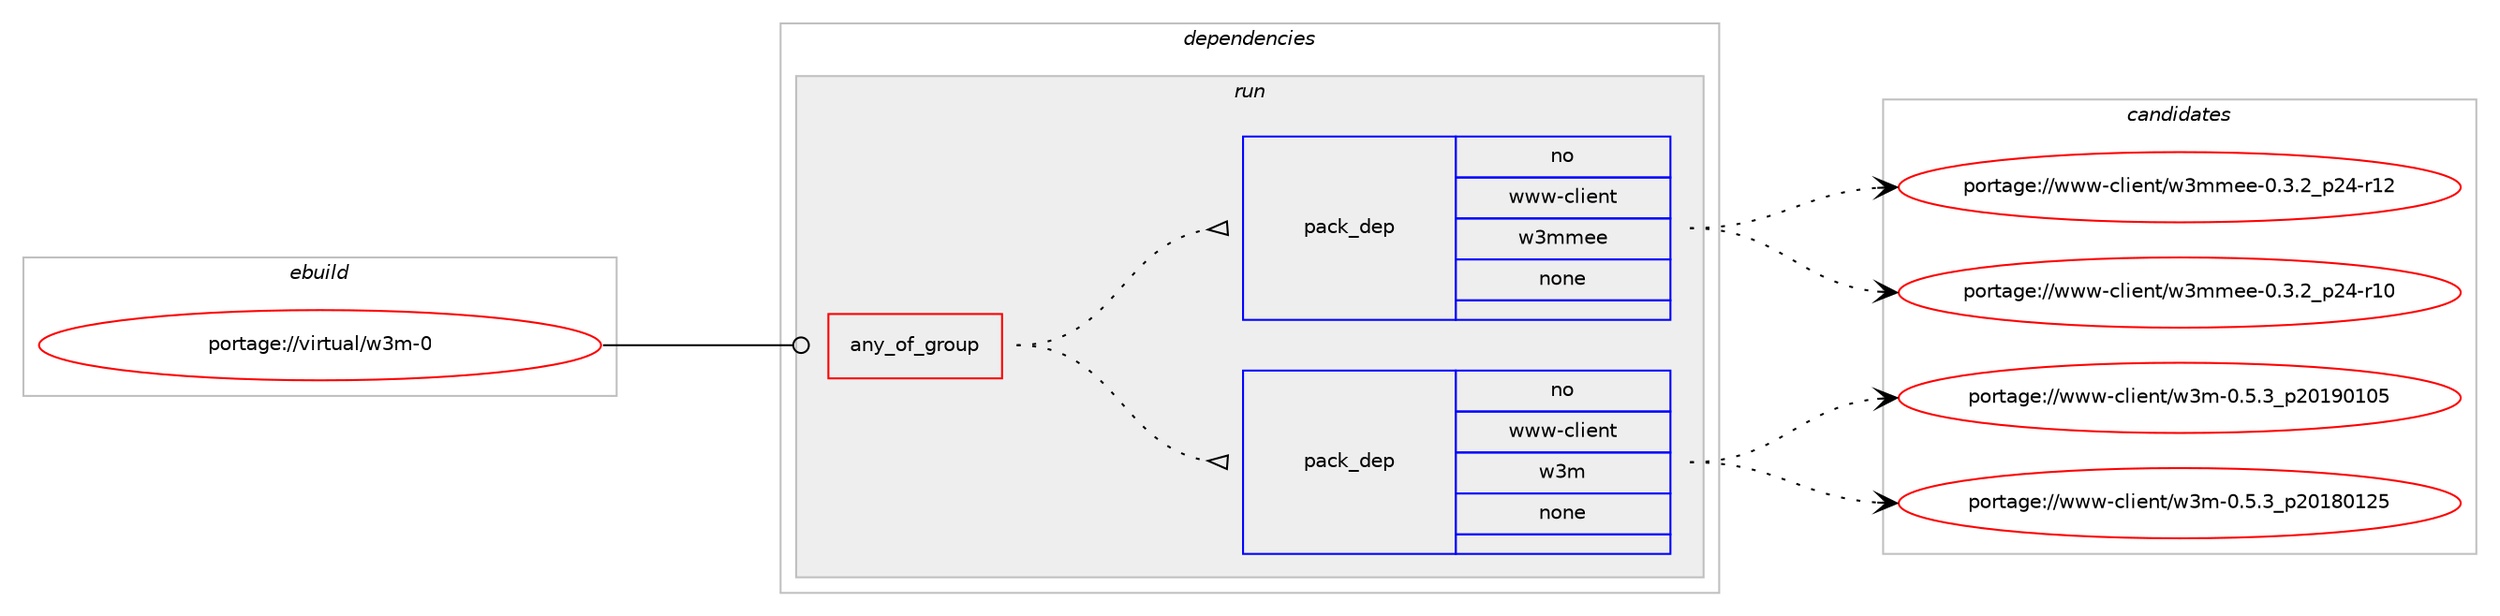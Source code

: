 digraph prolog {

# *************
# Graph options
# *************

newrank=true;
concentrate=true;
compound=true;
graph [rankdir=LR,fontname=Helvetica,fontsize=10,ranksep=1.5];#, ranksep=2.5, nodesep=0.2];
edge  [arrowhead=vee];
node  [fontname=Helvetica,fontsize=10];

# **********
# The ebuild
# **********

subgraph cluster_leftcol {
color=gray;
rank=same;
label=<<i>ebuild</i>>;
id [label="portage://virtual/w3m-0", color=red, width=4, href="../virtual/w3m-0.svg"];
}

# ****************
# The dependencies
# ****************

subgraph cluster_midcol {
color=gray;
label=<<i>dependencies</i>>;
subgraph cluster_compile {
fillcolor="#eeeeee";
style=filled;
label=<<i>compile</i>>;
}
subgraph cluster_compileandrun {
fillcolor="#eeeeee";
style=filled;
label=<<i>compile and run</i>>;
}
subgraph cluster_run {
fillcolor="#eeeeee";
style=filled;
label=<<i>run</i>>;
subgraph any372 {
dependency20216 [label=<<TABLE BORDER="0" CELLBORDER="1" CELLSPACING="0" CELLPADDING="4"><TR><TD CELLPADDING="10">any_of_group</TD></TR></TABLE>>, shape=none, color=red];subgraph pack16757 {
dependency20217 [label=<<TABLE BORDER="0" CELLBORDER="1" CELLSPACING="0" CELLPADDING="4" WIDTH="220"><TR><TD ROWSPAN="6" CELLPADDING="30">pack_dep</TD></TR><TR><TD WIDTH="110">no</TD></TR><TR><TD>www-client</TD></TR><TR><TD>w3m</TD></TR><TR><TD>none</TD></TR><TR><TD></TD></TR></TABLE>>, shape=none, color=blue];
}
dependency20216:e -> dependency20217:w [weight=20,style="dotted",arrowhead="oinv"];
subgraph pack16758 {
dependency20218 [label=<<TABLE BORDER="0" CELLBORDER="1" CELLSPACING="0" CELLPADDING="4" WIDTH="220"><TR><TD ROWSPAN="6" CELLPADDING="30">pack_dep</TD></TR><TR><TD WIDTH="110">no</TD></TR><TR><TD>www-client</TD></TR><TR><TD>w3mmee</TD></TR><TR><TD>none</TD></TR><TR><TD></TD></TR></TABLE>>, shape=none, color=blue];
}
dependency20216:e -> dependency20218:w [weight=20,style="dotted",arrowhead="oinv"];
}
id:e -> dependency20216:w [weight=20,style="solid",arrowhead="odot"];
}
}

# **************
# The candidates
# **************

subgraph cluster_choices {
rank=same;
color=gray;
label=<<i>candidates</i>>;

subgraph choice16757 {
color=black;
nodesep=1;
choice11911911945991081051011101164711951109454846534651951125048495748494853 [label="portage://www-client/w3m-0.5.3_p20190105", color=red, width=4,href="../www-client/w3m-0.5.3_p20190105.svg"];
choice11911911945991081051011101164711951109454846534651951125048495648495053 [label="portage://www-client/w3m-0.5.3_p20180125", color=red, width=4,href="../www-client/w3m-0.5.3_p20180125.svg"];
dependency20217:e -> choice11911911945991081051011101164711951109454846534651951125048495748494853:w [style=dotted,weight="100"];
dependency20217:e -> choice11911911945991081051011101164711951109454846534651951125048495648495053:w [style=dotted,weight="100"];
}
subgraph choice16758 {
color=black;
nodesep=1;
choice11911911945991081051011101164711951109109101101454846514650951125052451144950 [label="portage://www-client/w3mmee-0.3.2_p24-r12", color=red, width=4,href="../www-client/w3mmee-0.3.2_p24-r12.svg"];
choice11911911945991081051011101164711951109109101101454846514650951125052451144948 [label="portage://www-client/w3mmee-0.3.2_p24-r10", color=red, width=4,href="../www-client/w3mmee-0.3.2_p24-r10.svg"];
dependency20218:e -> choice11911911945991081051011101164711951109109101101454846514650951125052451144950:w [style=dotted,weight="100"];
dependency20218:e -> choice11911911945991081051011101164711951109109101101454846514650951125052451144948:w [style=dotted,weight="100"];
}
}

}

